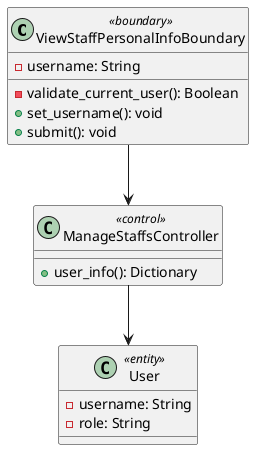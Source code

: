 @startuml

class ViewStaffPersonalInfoBoundary <<boundary>> {
    - username: String
    
    - validate_current_user(): Boolean
    + set_username(): void
    + submit(): void
}

class ManageStaffsController <<control>> {

    + user_info(): Dictionary
}

class User <<entity>> {
    - username: String
    - role: String
}

ViewStaffPersonalInfoBoundary --> ManageStaffsController
ManageStaffsController --> User

@enduml